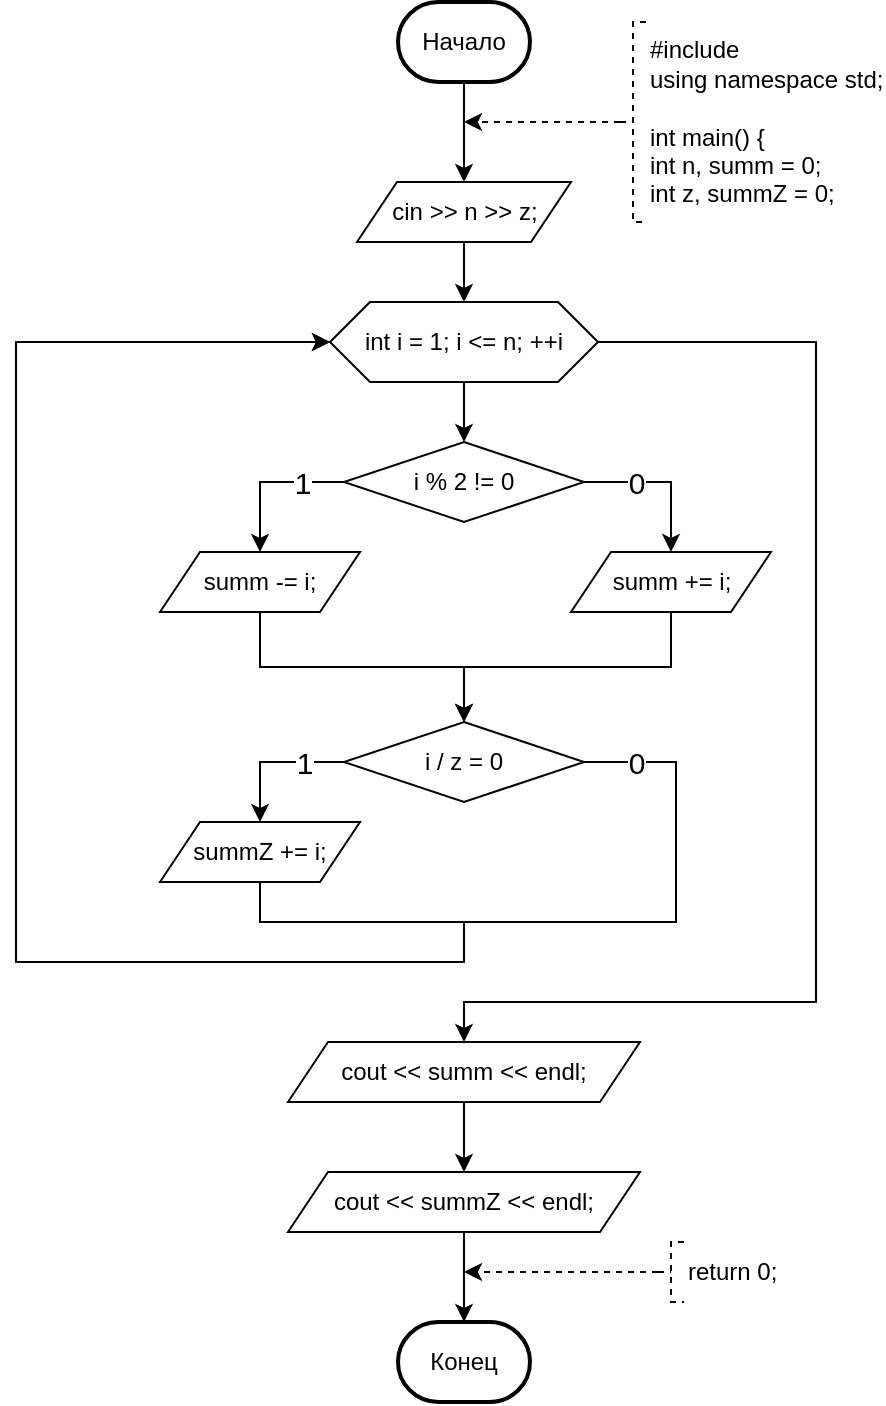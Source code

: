 <mxfile version="15.7.3" type="google"><diagram id="RltJVYd7MqqQz2mUzl7x" name="Страница 1"><mxGraphModel dx="998" dy="588" grid="1" gridSize="10" guides="1" tooltips="1" connect="1" arrows="1" fold="1" page="1" pageScale="1" pageWidth="827" pageHeight="1169" math="0" shadow="0"><root><mxCell id="0"/><mxCell id="1" parent="0"/><mxCell id="lnW9u8hKKGAuw2BjP0Vq-27" style="edgeStyle=orthogonalEdgeStyle;rounded=0;orthogonalLoop=1;jettySize=auto;html=1;entryX=0.5;entryY=0;entryDx=0;entryDy=0;fontSize=15;" edge="1" parent="1" source="lnW9u8hKKGAuw2BjP0Vq-1" target="lnW9u8hKKGAuw2BjP0Vq-13"><mxGeometry relative="1" as="geometry"/></mxCell><mxCell id="lnW9u8hKKGAuw2BjP0Vq-29" style="edgeStyle=orthogonalEdgeStyle;rounded=0;orthogonalLoop=1;jettySize=auto;html=1;entryX=0.5;entryY=0;entryDx=0;entryDy=0;fontSize=15;" edge="1" parent="1" source="lnW9u8hKKGAuw2BjP0Vq-1" target="lnW9u8hKKGAuw2BjP0Vq-18"><mxGeometry relative="1" as="geometry"><Array as="points"><mxPoint x="600" y="210"/><mxPoint x="600" y="540"/><mxPoint x="424" y="540"/></Array></mxGeometry></mxCell><mxCell id="lnW9u8hKKGAuw2BjP0Vq-1" value="int i = 1; i &lt;= n; ++i" style="shape=hexagon;perimeter=hexagonPerimeter2;whiteSpace=wrap;html=1;fixedSize=1;" vertex="1" parent="1"><mxGeometry x="357" y="190" width="134" height="40" as="geometry"/></mxCell><mxCell id="lnW9u8hKKGAuw2BjP0Vq-2" style="edgeStyle=orthogonalEdgeStyle;rounded=0;orthogonalLoop=1;jettySize=auto;html=1;entryX=0.5;entryY=0;entryDx=0;entryDy=0;" edge="1" parent="1" source="lnW9u8hKKGAuw2BjP0Vq-3" target="lnW9u8hKKGAuw2BjP0Vq-5"><mxGeometry relative="1" as="geometry"/></mxCell><mxCell id="lnW9u8hKKGAuw2BjP0Vq-3" value="Начало" style="strokeWidth=2;html=1;shape=mxgraph.flowchart.terminator;whiteSpace=wrap;" vertex="1" parent="1"><mxGeometry x="391" y="40" width="66" height="40" as="geometry"/></mxCell><mxCell id="lnW9u8hKKGAuw2BjP0Vq-4" style="edgeStyle=orthogonalEdgeStyle;rounded=0;orthogonalLoop=1;jettySize=auto;html=1;entryX=0.5;entryY=0;entryDx=0;entryDy=0;" edge="1" parent="1" source="lnW9u8hKKGAuw2BjP0Vq-5" target="lnW9u8hKKGAuw2BjP0Vq-1"><mxGeometry relative="1" as="geometry"><mxPoint x="424" y="190" as="targetPoint"/></mxGeometry></mxCell><mxCell id="lnW9u8hKKGAuw2BjP0Vq-5" value="cin &gt;&gt; n &gt;&gt; z;" style="shape=parallelogram;perimeter=parallelogramPerimeter;whiteSpace=wrap;html=1;fixedSize=1;" vertex="1" parent="1"><mxGeometry x="370.5" y="130" width="107" height="30" as="geometry"/></mxCell><mxCell id="lnW9u8hKKGAuw2BjP0Vq-6" style="edgeStyle=orthogonalEdgeStyle;rounded=0;orthogonalLoop=1;jettySize=auto;html=1;dashed=1;" edge="1" parent="1" source="lnW9u8hKKGAuw2BjP0Vq-7"><mxGeometry relative="1" as="geometry"><mxPoint x="424.0" y="100.0" as="targetPoint"/><Array as="points"><mxPoint x="476" y="100"/><mxPoint x="476" y="100"/></Array></mxGeometry></mxCell><mxCell id="lnW9u8hKKGAuw2BjP0Vq-7" value="#include &lt;br&gt;using namespace std;&lt;br&gt;&lt;br&gt;int main() {&lt;br&gt;&#9;int n, summ = 0;&lt;br&gt;&#9;int z, summZ = 0;" style="strokeWidth=1;html=1;shape=mxgraph.flowchart.annotation_2;align=left;labelPosition=right;pointerEvents=1;dashed=1;" vertex="1" parent="1"><mxGeometry x="502" y="50" width="13" height="100" as="geometry"/></mxCell><mxCell id="lnW9u8hKKGAuw2BjP0Vq-21" style="edgeStyle=orthogonalEdgeStyle;rounded=0;orthogonalLoop=1;jettySize=auto;html=1;entryX=0;entryY=0.5;entryDx=0;entryDy=0;fontSize=12;" edge="1" parent="1" source="lnW9u8hKKGAuw2BjP0Vq-8" target="lnW9u8hKKGAuw2BjP0Vq-1"><mxGeometry relative="1" as="geometry"><Array as="points"><mxPoint x="322" y="500"/><mxPoint x="424" y="500"/><mxPoint x="424" y="520"/><mxPoint x="200" y="520"/><mxPoint x="200" y="210"/></Array></mxGeometry></mxCell><mxCell id="lnW9u8hKKGAuw2BjP0Vq-8" value="summZ += i;" style="shape=parallelogram;perimeter=parallelogramPerimeter;whiteSpace=wrap;html=1;fixedSize=1;fontSize=12;" vertex="1" parent="1"><mxGeometry x="272" y="450" width="100" height="30" as="geometry"/></mxCell><mxCell id="lnW9u8hKKGAuw2BjP0Vq-9" value="1" style="edgeStyle=orthogonalEdgeStyle;rounded=0;orthogonalLoop=1;jettySize=auto;html=1;entryX=0.5;entryY=0;entryDx=0;entryDy=0;fontSize=15;" edge="1" parent="1" source="lnW9u8hKKGAuw2BjP0Vq-10" target="lnW9u8hKKGAuw2BjP0Vq-8"><mxGeometry x="-0.448" relative="1" as="geometry"><Array as="points"><mxPoint x="322" y="420"/></Array><mxPoint as="offset"/><mxPoint x="323.5" y="465" as="targetPoint"/></mxGeometry></mxCell><mxCell id="lnW9u8hKKGAuw2BjP0Vq-22" value="0" style="edgeStyle=orthogonalEdgeStyle;rounded=0;orthogonalLoop=1;jettySize=auto;html=1;entryX=0;entryY=0.5;entryDx=0;entryDy=0;fontSize=15;" edge="1" parent="1" source="lnW9u8hKKGAuw2BjP0Vq-10" target="lnW9u8hKKGAuw2BjP0Vq-1"><mxGeometry x="-0.945" relative="1" as="geometry"><Array as="points"><mxPoint x="530" y="420"/><mxPoint x="530" y="500"/><mxPoint x="424" y="500"/><mxPoint x="424" y="520"/><mxPoint x="200" y="520"/><mxPoint x="200" y="210"/></Array><mxPoint as="offset"/></mxGeometry></mxCell><mxCell id="lnW9u8hKKGAuw2BjP0Vq-10" value="i / z = 0" style="rhombus;whiteSpace=wrap;html=1;" vertex="1" parent="1"><mxGeometry x="364" y="400" width="120" height="40" as="geometry"/></mxCell><mxCell id="lnW9u8hKKGAuw2BjP0Vq-17" style="edgeStyle=orthogonalEdgeStyle;rounded=0;orthogonalLoop=1;jettySize=auto;html=1;fontSize=15;entryX=0.5;entryY=0;entryDx=0;entryDy=0;" edge="1" parent="1" source="lnW9u8hKKGAuw2BjP0Vq-11" target="lnW9u8hKKGAuw2BjP0Vq-10"><mxGeometry relative="1" as="geometry"><mxPoint x="370" y="370" as="targetPoint"/></mxGeometry></mxCell><mxCell id="lnW9u8hKKGAuw2BjP0Vq-11" value="summ -= i;" style="shape=parallelogram;perimeter=parallelogramPerimeter;whiteSpace=wrap;html=1;fixedSize=1;fontSize=12;" vertex="1" parent="1"><mxGeometry x="272" y="315" width="100" height="30" as="geometry"/></mxCell><mxCell id="lnW9u8hKKGAuw2BjP0Vq-12" value="1" style="edgeStyle=orthogonalEdgeStyle;rounded=0;orthogonalLoop=1;jettySize=auto;html=1;entryX=0.5;entryY=0;entryDx=0;entryDy=0;fontSize=15;" edge="1" parent="1" source="lnW9u8hKKGAuw2BjP0Vq-13" target="lnW9u8hKKGAuw2BjP0Vq-11"><mxGeometry x="-0.448" relative="1" as="geometry"><Array as="points"><mxPoint x="322" y="280"/></Array><mxPoint as="offset"/><mxPoint x="323.5" y="315" as="targetPoint"/></mxGeometry></mxCell><mxCell id="lnW9u8hKKGAuw2BjP0Vq-15" value="0" style="edgeStyle=orthogonalEdgeStyle;rounded=0;orthogonalLoop=1;jettySize=auto;html=1;entryX=0.5;entryY=0;entryDx=0;entryDy=0;fontSize=15;" edge="1" parent="1" source="lnW9u8hKKGAuw2BjP0Vq-13" target="lnW9u8hKKGAuw2BjP0Vq-14"><mxGeometry x="-0.338" relative="1" as="geometry"><Array as="points"><mxPoint x="528" y="280"/></Array><mxPoint as="offset"/></mxGeometry></mxCell><mxCell id="lnW9u8hKKGAuw2BjP0Vq-13" value="i % 2 != 0" style="rhombus;whiteSpace=wrap;html=1;" vertex="1" parent="1"><mxGeometry x="364" y="260" width="120" height="40" as="geometry"/></mxCell><mxCell id="lnW9u8hKKGAuw2BjP0Vq-16" style="edgeStyle=orthogonalEdgeStyle;rounded=0;orthogonalLoop=1;jettySize=auto;html=1;entryX=0.5;entryY=0;entryDx=0;entryDy=0;fontSize=15;" edge="1" parent="1" source="lnW9u8hKKGAuw2BjP0Vq-14" target="lnW9u8hKKGAuw2BjP0Vq-10"><mxGeometry relative="1" as="geometry"/></mxCell><mxCell id="lnW9u8hKKGAuw2BjP0Vq-14" value="summ += i;" style="shape=parallelogram;perimeter=parallelogramPerimeter;whiteSpace=wrap;html=1;fixedSize=1;" vertex="1" parent="1"><mxGeometry x="477.5" y="315" width="100" height="30" as="geometry"/></mxCell><mxCell id="lnW9u8hKKGAuw2BjP0Vq-20" style="edgeStyle=orthogonalEdgeStyle;rounded=0;orthogonalLoop=1;jettySize=auto;html=1;entryX=0.5;entryY=0;entryDx=0;entryDy=0;fontSize=12;" edge="1" parent="1" source="lnW9u8hKKGAuw2BjP0Vq-18" target="lnW9u8hKKGAuw2BjP0Vq-19"><mxGeometry relative="1" as="geometry"/></mxCell><mxCell id="lnW9u8hKKGAuw2BjP0Vq-18" value="cout &amp;lt;&amp;lt; summ &amp;lt;&amp;lt; endl;" style="shape=parallelogram;perimeter=parallelogramPerimeter;whiteSpace=wrap;html=1;fixedSize=1;fontSize=12;" vertex="1" parent="1"><mxGeometry x="336" y="560" width="176" height="30" as="geometry"/></mxCell><mxCell id="lnW9u8hKKGAuw2BjP0Vq-26" style="edgeStyle=orthogonalEdgeStyle;rounded=0;orthogonalLoop=1;jettySize=auto;html=1;entryX=0.5;entryY=0;entryDx=0;entryDy=0;entryPerimeter=0;fontSize=15;" edge="1" parent="1" source="lnW9u8hKKGAuw2BjP0Vq-19" target="lnW9u8hKKGAuw2BjP0Vq-23"><mxGeometry relative="1" as="geometry"/></mxCell><mxCell id="lnW9u8hKKGAuw2BjP0Vq-19" value="cout &amp;lt;&amp;lt; summZ &amp;lt;&amp;lt; endl;" style="shape=parallelogram;perimeter=parallelogramPerimeter;whiteSpace=wrap;html=1;fixedSize=1;fontSize=12;" vertex="1" parent="1"><mxGeometry x="336" y="625" width="176" height="30" as="geometry"/></mxCell><mxCell id="lnW9u8hKKGAuw2BjP0Vq-23" value="Конец" style="strokeWidth=2;html=1;shape=mxgraph.flowchart.terminator;whiteSpace=wrap;" vertex="1" parent="1"><mxGeometry x="391" y="700" width="66" height="40" as="geometry"/></mxCell><mxCell id="lnW9u8hKKGAuw2BjP0Vq-24" style="edgeStyle=orthogonalEdgeStyle;rounded=0;orthogonalLoop=1;jettySize=auto;html=1;exitX=0;exitY=0.5;exitDx=0;exitDy=0;exitPerimeter=0;dashed=1;" edge="1" parent="1" source="lnW9u8hKKGAuw2BjP0Vq-25"><mxGeometry relative="1" as="geometry"><mxPoint x="424" y="675" as="targetPoint"/><mxPoint x="514" y="750" as="sourcePoint"/></mxGeometry></mxCell><mxCell id="lnW9u8hKKGAuw2BjP0Vq-25" value="return 0;" style="strokeWidth=1;html=1;shape=mxgraph.flowchart.annotation_2;align=left;labelPosition=right;pointerEvents=1;dashed=1;" vertex="1" parent="1"><mxGeometry x="521" y="660" width="13" height="30" as="geometry"/></mxCell></root></mxGraphModel></diagram></mxfile>